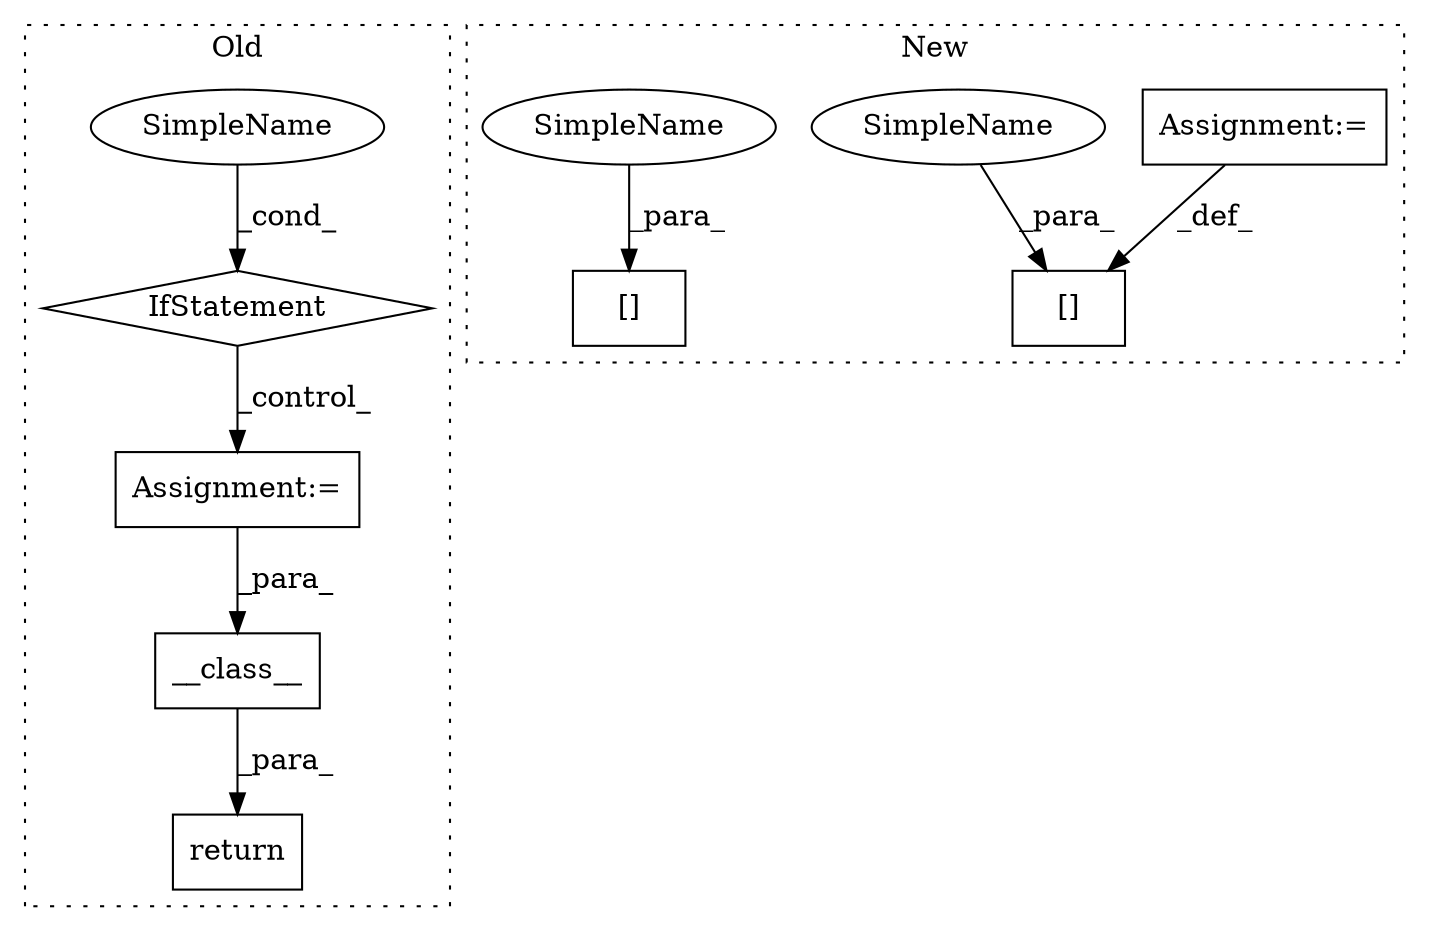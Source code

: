 digraph G {
subgraph cluster0 {
1 [label="__class__" a="32" s="1007,1149" l="19,-3" shape="box"];
4 [label="Assignment:=" a="7" s="936" l="8" shape="box"];
5 [label="IfStatement" a="25" s="840,912" l="4,2" shape="diamond"];
6 [label="SimpleName" a="42" s="" l="" shape="ellipse"];
8 [label="return" a="41" s="995" l="7" shape="box"];
label = "Old";
style="dotted";
}
subgraph cluster1 {
2 [label="[]" a="2" s="1686,1701" l="11,1" shape="box"];
3 [label="Assignment:=" a="7" s="1702" l="1" shape="box"];
7 [label="[]" a="2" s="1624,1639" l="11,1" shape="box"];
9 [label="SimpleName" a="42" s="1697" l="4" shape="ellipse"];
10 [label="SimpleName" a="42" s="1635" l="4" shape="ellipse"];
label = "New";
style="dotted";
}
1 -> 8 [label="_para_"];
3 -> 2 [label="_def_"];
4 -> 1 [label="_para_"];
5 -> 4 [label="_control_"];
6 -> 5 [label="_cond_"];
9 -> 2 [label="_para_"];
10 -> 7 [label="_para_"];
}